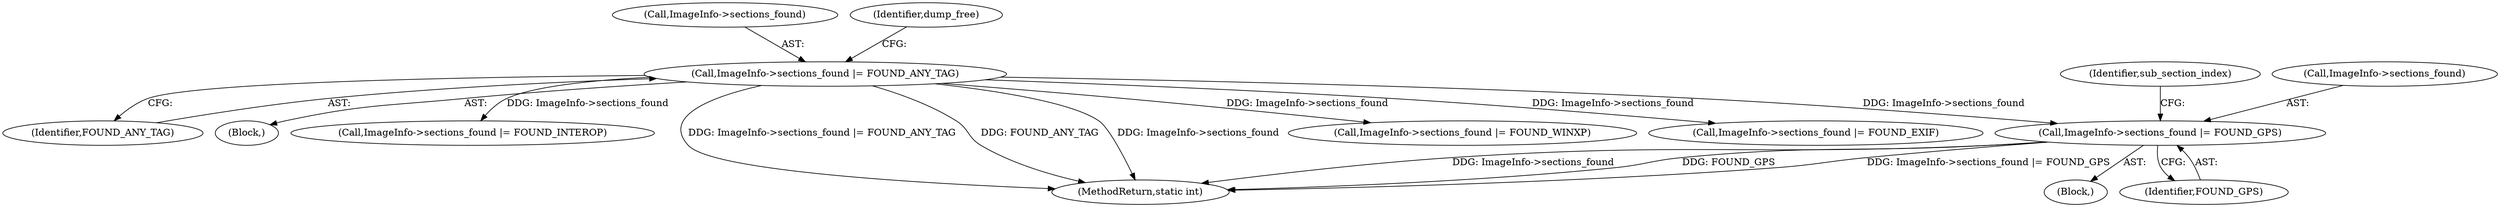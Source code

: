 digraph "0_php_082aecfc3a753ad03be82cf14f03ac065723ec92_0@pointer" {
"1000749" [label="(Call,ImageInfo->sections_found |= FOUND_GPS)"];
"1000414" [label="(Call,ImageInfo->sections_found |= FOUND_ANY_TAG)"];
"1000605" [label="(Call,ImageInfo->sections_found |= FOUND_WINXP)"];
"1000737" [label="(Block,)"];
"1000753" [label="(Identifier,FOUND_GPS)"];
"1000739" [label="(Call,ImageInfo->sections_found |= FOUND_EXIF)"];
"1000414" [label="(Call,ImageInfo->sections_found |= FOUND_ANY_TAG)"];
"1000415" [label="(Call,ImageInfo->sections_found)"];
"1000418" [label="(Identifier,FOUND_ANY_TAG)"];
"1000749" [label="(Call,ImageInfo->sections_found |= FOUND_GPS)"];
"1000755" [label="(Identifier,sub_section_index)"];
"1000141" [label="(Block,)"];
"1000420" [label="(Identifier,dump_free)"];
"1000759" [label="(Call,ImageInfo->sections_found |= FOUND_INTEROP)"];
"1000797" [label="(MethodReturn,static int)"];
"1000750" [label="(Call,ImageInfo->sections_found)"];
"1000749" -> "1000737"  [label="AST: "];
"1000749" -> "1000753"  [label="CFG: "];
"1000750" -> "1000749"  [label="AST: "];
"1000753" -> "1000749"  [label="AST: "];
"1000755" -> "1000749"  [label="CFG: "];
"1000749" -> "1000797"  [label="DDG: ImageInfo->sections_found"];
"1000749" -> "1000797"  [label="DDG: FOUND_GPS"];
"1000749" -> "1000797"  [label="DDG: ImageInfo->sections_found |= FOUND_GPS"];
"1000414" -> "1000749"  [label="DDG: ImageInfo->sections_found"];
"1000414" -> "1000141"  [label="AST: "];
"1000414" -> "1000418"  [label="CFG: "];
"1000415" -> "1000414"  [label="AST: "];
"1000418" -> "1000414"  [label="AST: "];
"1000420" -> "1000414"  [label="CFG: "];
"1000414" -> "1000797"  [label="DDG: ImageInfo->sections_found |= FOUND_ANY_TAG"];
"1000414" -> "1000797"  [label="DDG: FOUND_ANY_TAG"];
"1000414" -> "1000797"  [label="DDG: ImageInfo->sections_found"];
"1000414" -> "1000605"  [label="DDG: ImageInfo->sections_found"];
"1000414" -> "1000739"  [label="DDG: ImageInfo->sections_found"];
"1000414" -> "1000759"  [label="DDG: ImageInfo->sections_found"];
}
